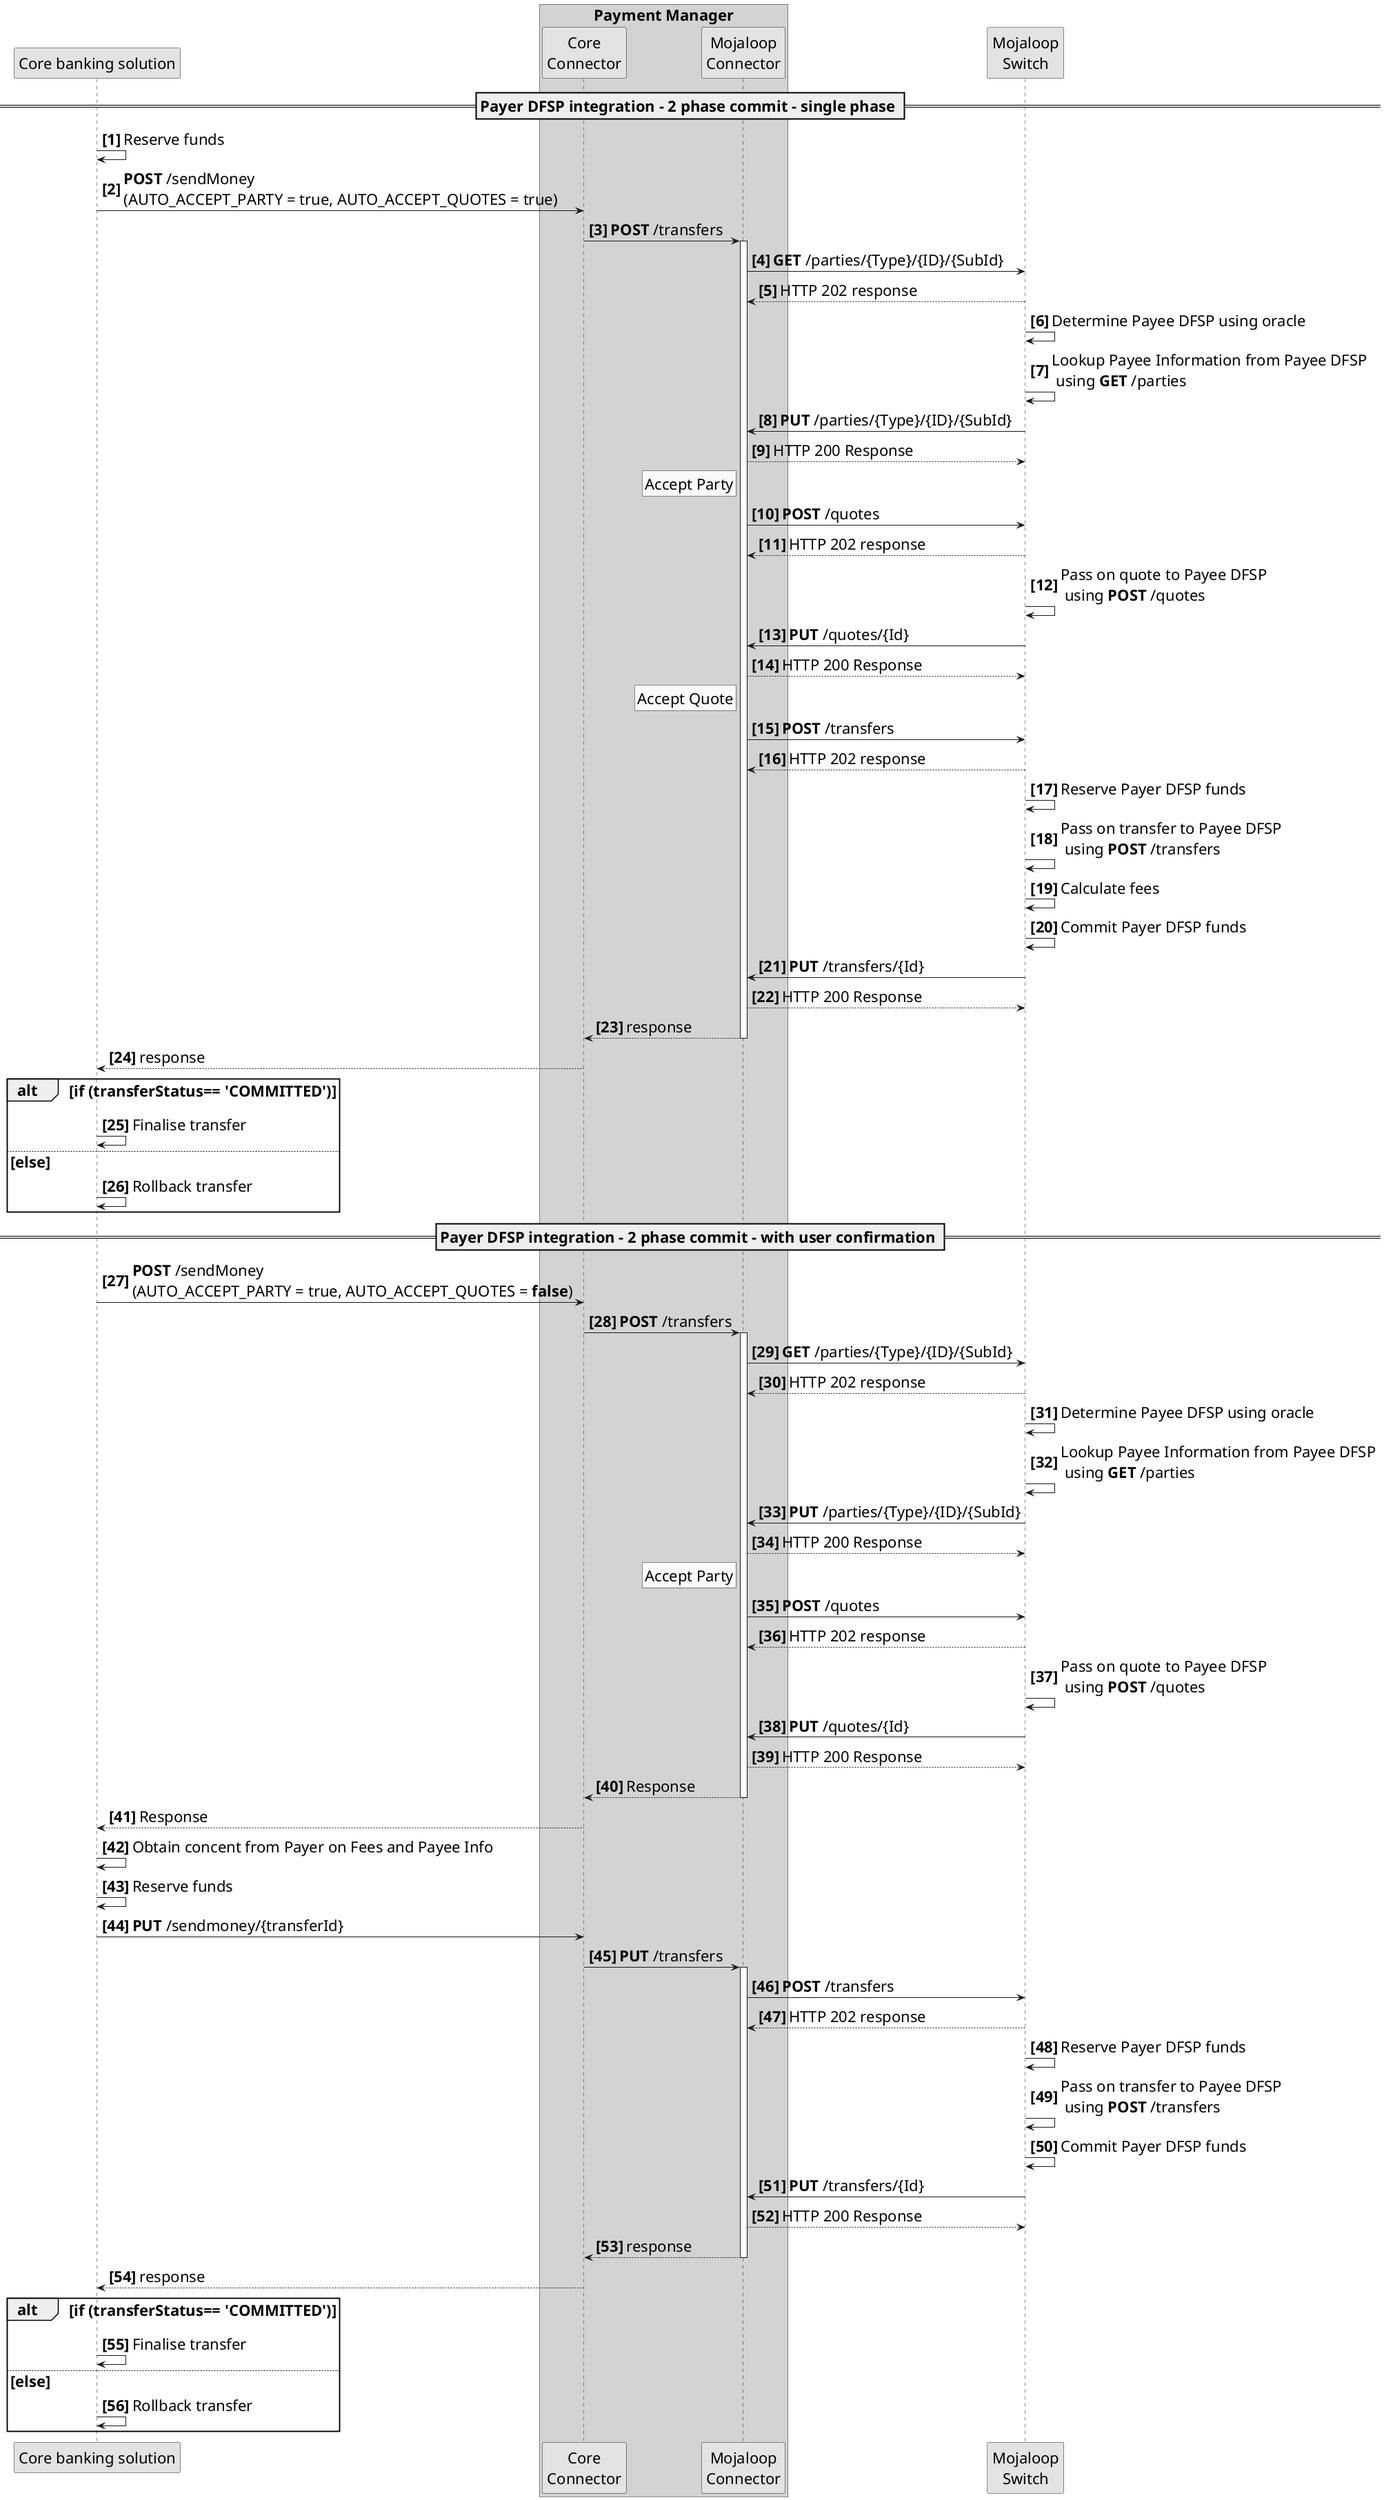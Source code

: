 @startuml Payer DFSP Integration Single Transactional Flow
/'*****
--------------
******'/

skinparam activityFontSize 4
skinparam activityDiamondFontSize 30
skinparam activityArrowFontSize 22
skinparam defaultFontSize 22
skinparam noteFontSize 22
skinparam monochrome true
' declare title
' title Core-Connector transactional flow patterns
' declare actors
participant "Core banking solution" as CBS
box "Payment Manager" #LightGrey
participant "Core\nConnector" as CC 
participant "Mojaloop\nConnector" as MC 
end box
participant "Mojaloop\nSwitch" as Switch
autonumber 1 1 "<b>[0]"

== Payer DFSP integration - 2 phase commit - single phase ==

CBS->CBS: Reserve funds
CBS->CC: **POST** /sendMoney \n(AUTO_ACCEPT_PARTY = true, AUTO_ACCEPT_QUOTES = true)
CC->MC: **POST** /transfers
activate MC
MC->Switch: **GET** /parties/{Type}/{ID}/{SubId}
Switch-->MC: HTTP 202 response
Switch->Switch: Determine Payee DFSP using oracle
Switch->Switch: Lookup Payee Information from Payee DFSP\n using **GET** /parties
Switch->MC: **PUT** /parties/{Type}/{ID}/{SubId}
MC-->Switch: HTTP 200 Response
rnote left MC
  Accept Party
endrnote
MC->Switch: **POST** /quotes
Switch-->MC: HTTP 202 response
Switch->Switch: Pass on quote to Payee DFSP\n using **POST** /quotes
Switch->MC: **PUT** /quotes/{Id}
MC-->Switch: HTTP 200 Response
rnote left MC
  Accept Quote
endrnote
MC->Switch: **POST** /transfers
Switch-->MC: HTTP 202 response
Switch->Switch: Reserve Payer DFSP funds
Switch->Switch: Pass on transfer to Payee DFSP\n using **POST** /transfers
Switch->Switch: Calculate fees
Switch->Switch: Commit Payer DFSP funds
Switch->MC: **PUT** /transfers/{Id}
MC-->Switch: HTTP 200 Response
MC-->CC: response
deactivate MC
CC-->CBS: response
alt if (transferStatus== 'COMMITTED')
CBS->CBS: Finalise transfer
else else
CBS->CBS: Rollback transfer
end 
== Payer DFSP integration - 2 phase commit - with user confirmation ==

CBS->CC: **POST** /sendMoney \n(AUTO_ACCEPT_PARTY = true, AUTO_ACCEPT_QUOTES = **false**)
CC->MC: **POST** /transfers
activate MC
MC->Switch: **GET** /parties/{Type}/{ID}/{SubId}
Switch-->MC: HTTP 202 response
Switch->Switch: Determine Payee DFSP using oracle
Switch->Switch: Lookup Payee Information from Payee DFSP\n using **GET** /parties
Switch->MC: **PUT** /parties/{Type}/{ID}/{SubId}
MC-->Switch: HTTP 200 Response
rnote left MC
  Accept Party
endrnote
MC->Switch: **POST** /quotes
Switch-->MC: HTTP 202 response
Switch->Switch: Pass on quote to Payee DFSP\n using **POST** /quotes
Switch->MC: **PUT** /quotes/{Id}
MC-->Switch: HTTP 200 Response
MC-->CC: Response
deactivate MC
CC-->CBS: Response
CBS->CBS: Obtain concent from Payer on Fees and Payee Info
CBS->CBS: Reserve funds
CBS->CC: **PUT** /sendmoney/{transferId}
CC->MC: **PUT** /transfers

activate MC
MC->Switch: **POST** /transfers
Switch-->MC: HTTP 202 response
Switch->Switch: Reserve Payer DFSP funds
Switch->Switch: Pass on transfer to Payee DFSP\n using **POST** /transfers
Switch->Switch: Commit Payer DFSP funds
Switch->MC: **PUT** /transfers/{Id}
MC-->Switch: HTTP 200 Response
MC-->CC: response
deactivate MC
CC-->CBS: response
alt if (transferStatus== 'COMMITTED')
CBS->CBS: Finalise transfer
else else
CBS->CBS: Rollback transfer
end 
@enduml